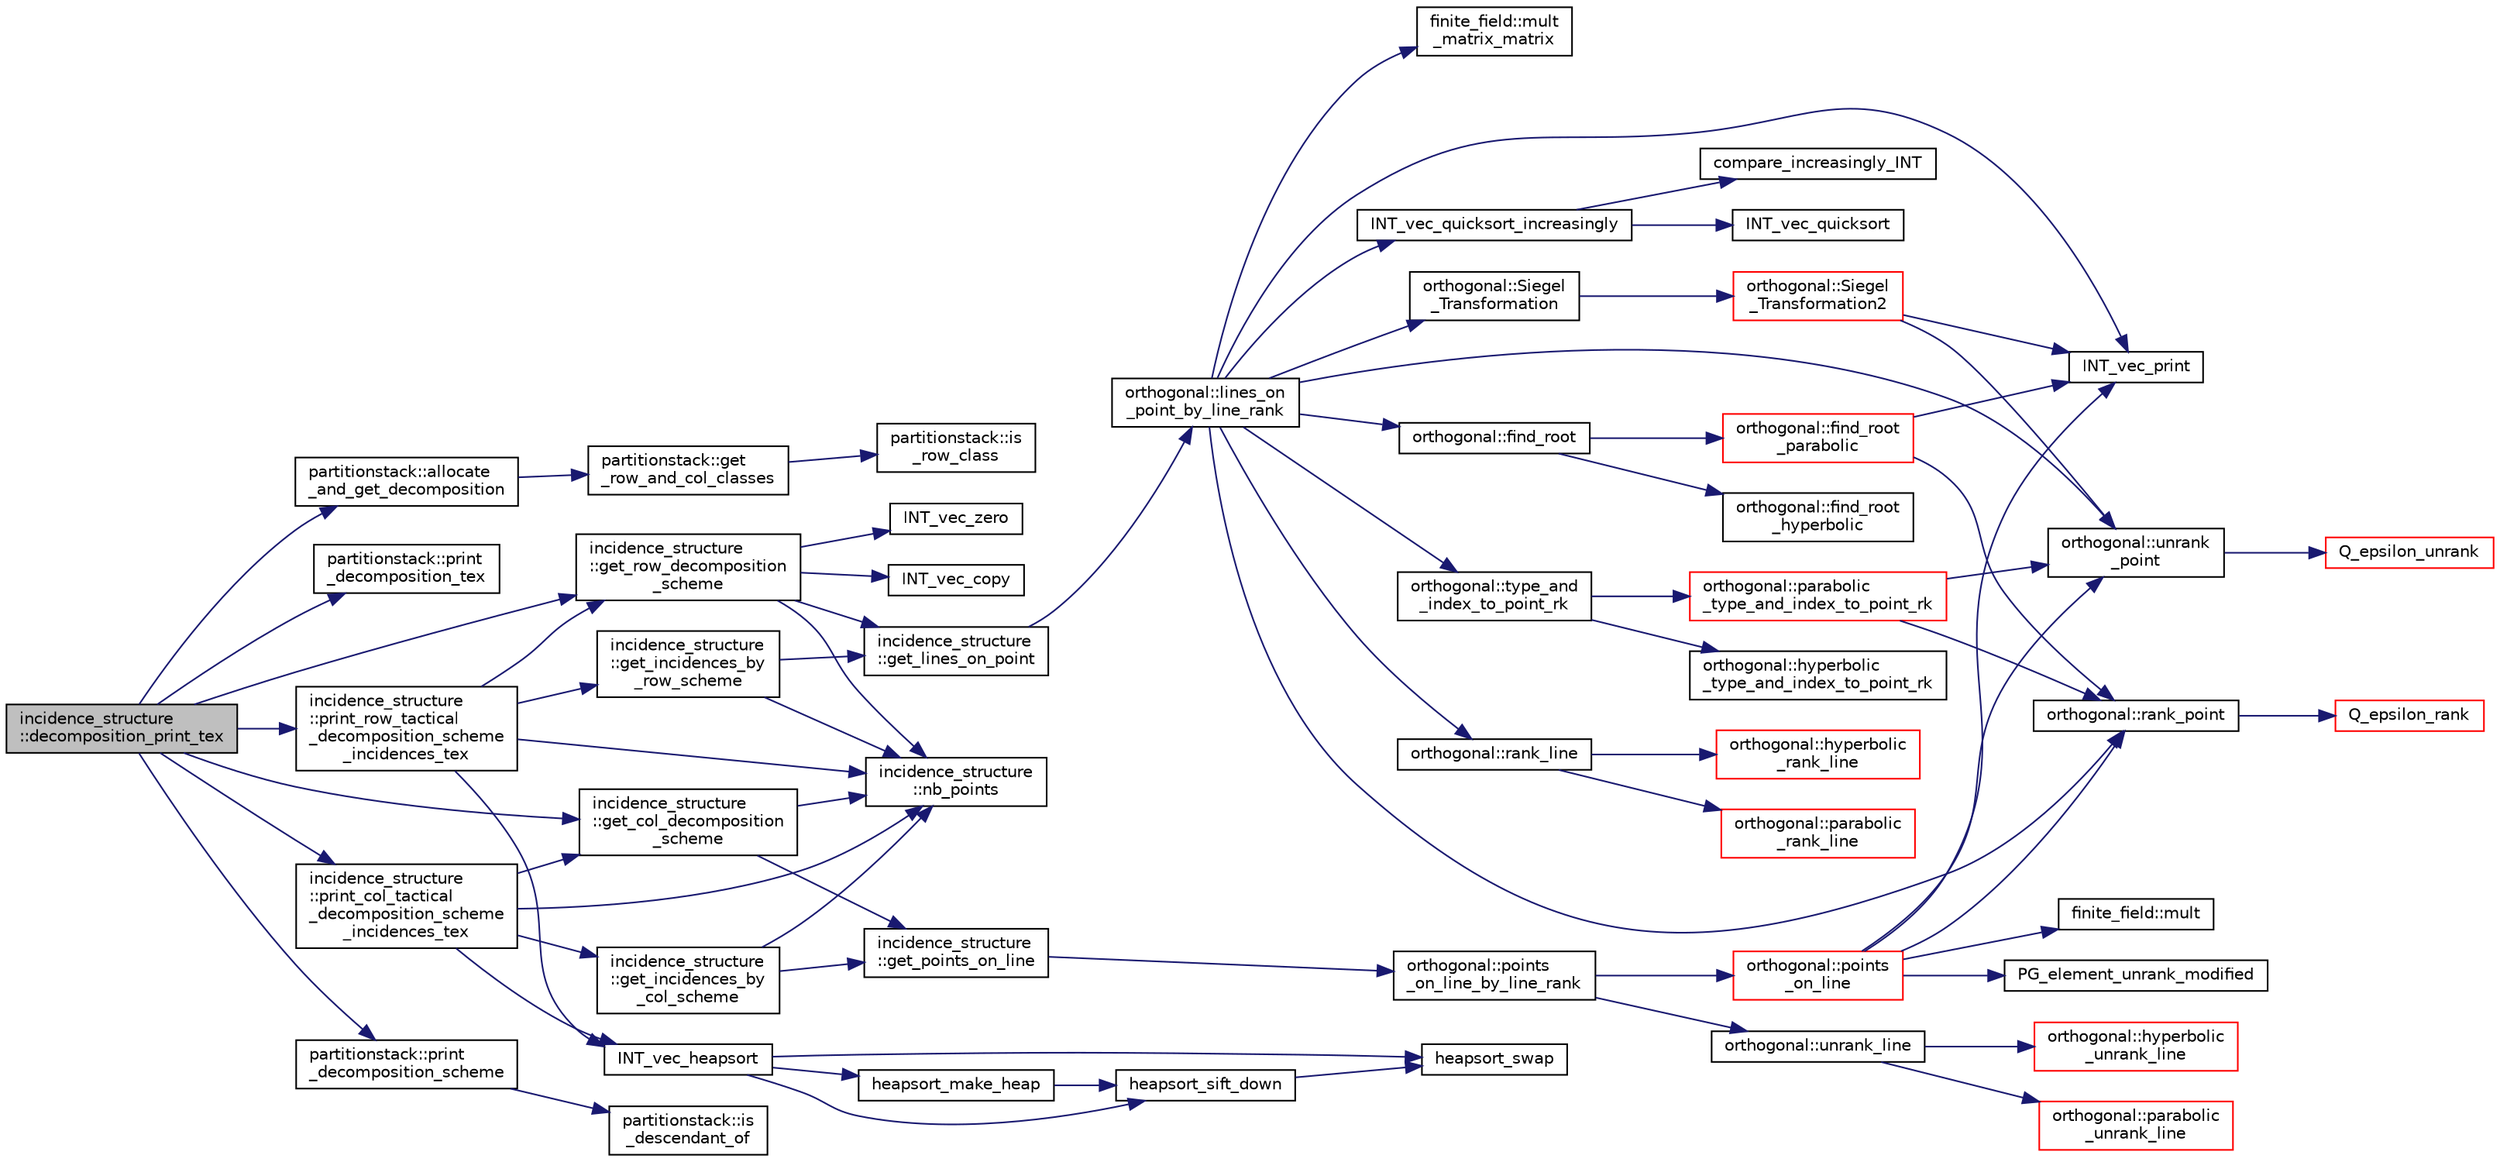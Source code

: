digraph "incidence_structure::decomposition_print_tex"
{
  edge [fontname="Helvetica",fontsize="10",labelfontname="Helvetica",labelfontsize="10"];
  node [fontname="Helvetica",fontsize="10",shape=record];
  rankdir="LR";
  Node1530 [label="incidence_structure\l::decomposition_print_tex",height=0.2,width=0.4,color="black", fillcolor="grey75", style="filled", fontcolor="black"];
  Node1530 -> Node1531 [color="midnightblue",fontsize="10",style="solid",fontname="Helvetica"];
  Node1531 [label="partitionstack::allocate\l_and_get_decomposition",height=0.2,width=0.4,color="black", fillcolor="white", style="filled",URL="$d3/d87/classpartitionstack.html#a3cd13923b18c41d37259ed943f331208"];
  Node1531 -> Node1532 [color="midnightblue",fontsize="10",style="solid",fontname="Helvetica"];
  Node1532 [label="partitionstack::get\l_row_and_col_classes",height=0.2,width=0.4,color="black", fillcolor="white", style="filled",URL="$d3/d87/classpartitionstack.html#a127a6965905c3f08c50ee09a100cb465"];
  Node1532 -> Node1533 [color="midnightblue",fontsize="10",style="solid",fontname="Helvetica"];
  Node1533 [label="partitionstack::is\l_row_class",height=0.2,width=0.4,color="black", fillcolor="white", style="filled",URL="$d3/d87/classpartitionstack.html#ad8497b40f1c327d3eb2fb2b993d88bb7"];
  Node1530 -> Node1534 [color="midnightblue",fontsize="10",style="solid",fontname="Helvetica"];
  Node1534 [label="partitionstack::print\l_decomposition_tex",height=0.2,width=0.4,color="black", fillcolor="white", style="filled",URL="$d3/d87/classpartitionstack.html#a03002ce13980e4fc68f4b6ca68afb2f1"];
  Node1530 -> Node1535 [color="midnightblue",fontsize="10",style="solid",fontname="Helvetica"];
  Node1535 [label="incidence_structure\l::get_row_decomposition\l_scheme",height=0.2,width=0.4,color="black", fillcolor="white", style="filled",URL="$da/d8a/classincidence__structure.html#aa0ad04253ba8e75bb15900ee8b01c9aa"];
  Node1535 -> Node1536 [color="midnightblue",fontsize="10",style="solid",fontname="Helvetica"];
  Node1536 [label="INT_vec_zero",height=0.2,width=0.4,color="black", fillcolor="white", style="filled",URL="$df/dbf/sajeeb_8_c.html#aa8c9c7977203577026080f546fe4980f"];
  Node1535 -> Node1537 [color="midnightblue",fontsize="10",style="solid",fontname="Helvetica"];
  Node1537 [label="incidence_structure\l::get_lines_on_point",height=0.2,width=0.4,color="black", fillcolor="white", style="filled",URL="$da/d8a/classincidence__structure.html#a09148fd9478525b4a65c8e44833d1861"];
  Node1537 -> Node1538 [color="midnightblue",fontsize="10",style="solid",fontname="Helvetica"];
  Node1538 [label="orthogonal::lines_on\l_point_by_line_rank",height=0.2,width=0.4,color="black", fillcolor="white", style="filled",URL="$d7/daa/classorthogonal.html#adc21874b6da3cd3585c704994fb538aa"];
  Node1538 -> Node1539 [color="midnightblue",fontsize="10",style="solid",fontname="Helvetica"];
  Node1539 [label="orthogonal::type_and\l_index_to_point_rk",height=0.2,width=0.4,color="black", fillcolor="white", style="filled",URL="$d7/daa/classorthogonal.html#a319ef460cdfe3247d336c3fb482901eb"];
  Node1539 -> Node1540 [color="midnightblue",fontsize="10",style="solid",fontname="Helvetica"];
  Node1540 [label="orthogonal::hyperbolic\l_type_and_index_to_point_rk",height=0.2,width=0.4,color="black", fillcolor="white", style="filled",URL="$d7/daa/classorthogonal.html#af31cd843ff2e6eb4fe1ba9c49e62d1b8"];
  Node1539 -> Node1541 [color="midnightblue",fontsize="10",style="solid",fontname="Helvetica"];
  Node1541 [label="orthogonal::parabolic\l_type_and_index_to_point_rk",height=0.2,width=0.4,color="red", fillcolor="white", style="filled",URL="$d7/daa/classorthogonal.html#a67c316cf01b382762e6ac372f522d106"];
  Node1541 -> Node1542 [color="midnightblue",fontsize="10",style="solid",fontname="Helvetica"];
  Node1542 [label="orthogonal::unrank\l_point",height=0.2,width=0.4,color="black", fillcolor="white", style="filled",URL="$d7/daa/classorthogonal.html#ab655117100f7c66c19817b84ac5ac0a0"];
  Node1542 -> Node1543 [color="midnightblue",fontsize="10",style="solid",fontname="Helvetica"];
  Node1543 [label="Q_epsilon_unrank",height=0.2,width=0.4,color="red", fillcolor="white", style="filled",URL="$d4/d67/geometry_8h.html#af162c4d30d4a6528299e37551c353e7b"];
  Node1541 -> Node1564 [color="midnightblue",fontsize="10",style="solid",fontname="Helvetica"];
  Node1564 [label="orthogonal::rank_point",height=0.2,width=0.4,color="black", fillcolor="white", style="filled",URL="$d7/daa/classorthogonal.html#adb4f1528590a804b3c011a68c9ebf655"];
  Node1564 -> Node1565 [color="midnightblue",fontsize="10",style="solid",fontname="Helvetica"];
  Node1565 [label="Q_epsilon_rank",height=0.2,width=0.4,color="red", fillcolor="white", style="filled",URL="$d4/d67/geometry_8h.html#a0949e1151174e2988aa697cb31942e97"];
  Node1538 -> Node1542 [color="midnightblue",fontsize="10",style="solid",fontname="Helvetica"];
  Node1538 -> Node1602 [color="midnightblue",fontsize="10",style="solid",fontname="Helvetica"];
  Node1602 [label="orthogonal::find_root",height=0.2,width=0.4,color="black", fillcolor="white", style="filled",URL="$d7/daa/classorthogonal.html#a7cad6e763a1f49ab5e372a26f5cdf247"];
  Node1602 -> Node1603 [color="midnightblue",fontsize="10",style="solid",fontname="Helvetica"];
  Node1603 [label="orthogonal::find_root\l_hyperbolic",height=0.2,width=0.4,color="black", fillcolor="white", style="filled",URL="$d7/daa/classorthogonal.html#a4cb66d7aec283cd032a99cb9b2b9992d"];
  Node1602 -> Node1604 [color="midnightblue",fontsize="10",style="solid",fontname="Helvetica"];
  Node1604 [label="orthogonal::find_root\l_parabolic",height=0.2,width=0.4,color="red", fillcolor="white", style="filled",URL="$d7/daa/classorthogonal.html#a2e4453bb31692707f8a9e8b660b2e136"];
  Node1604 -> Node1572 [color="midnightblue",fontsize="10",style="solid",fontname="Helvetica"];
  Node1572 [label="INT_vec_print",height=0.2,width=0.4,color="black", fillcolor="white", style="filled",URL="$df/dbf/sajeeb_8_c.html#a79a5901af0b47dd0d694109543c027fe"];
  Node1604 -> Node1564 [color="midnightblue",fontsize="10",style="solid",fontname="Helvetica"];
  Node1538 -> Node1607 [color="midnightblue",fontsize="10",style="solid",fontname="Helvetica"];
  Node1607 [label="orthogonal::Siegel\l_Transformation",height=0.2,width=0.4,color="black", fillcolor="white", style="filled",URL="$d7/daa/classorthogonal.html#a27258e68c99323ac8de66fedbe565a3d"];
  Node1607 -> Node1608 [color="midnightblue",fontsize="10",style="solid",fontname="Helvetica"];
  Node1608 [label="orthogonal::Siegel\l_Transformation2",height=0.2,width=0.4,color="red", fillcolor="white", style="filled",URL="$d7/daa/classorthogonal.html#aaf1945ebd71495f1b362e5091d4b30ec"];
  Node1608 -> Node1542 [color="midnightblue",fontsize="10",style="solid",fontname="Helvetica"];
  Node1608 -> Node1572 [color="midnightblue",fontsize="10",style="solid",fontname="Helvetica"];
  Node1538 -> Node1616 [color="midnightblue",fontsize="10",style="solid",fontname="Helvetica"];
  Node1616 [label="finite_field::mult\l_matrix_matrix",height=0.2,width=0.4,color="black", fillcolor="white", style="filled",URL="$df/d5a/classfinite__field.html#a5e28706b815838d0ec34de1fa74bc3c4"];
  Node1538 -> Node1564 [color="midnightblue",fontsize="10",style="solid",fontname="Helvetica"];
  Node1538 -> Node1630 [color="midnightblue",fontsize="10",style="solid",fontname="Helvetica"];
  Node1630 [label="orthogonal::rank_line",height=0.2,width=0.4,color="black", fillcolor="white", style="filled",URL="$d7/daa/classorthogonal.html#a5e1b5a3eb76840f425e71f25dabcd470"];
  Node1630 -> Node1631 [color="midnightblue",fontsize="10",style="solid",fontname="Helvetica"];
  Node1631 [label="orthogonal::hyperbolic\l_rank_line",height=0.2,width=0.4,color="red", fillcolor="white", style="filled",URL="$d7/daa/classorthogonal.html#a2810f9a6851f445b03fdbfe2a888e9f5"];
  Node1630 -> Node1685 [color="midnightblue",fontsize="10",style="solid",fontname="Helvetica"];
  Node1685 [label="orthogonal::parabolic\l_rank_line",height=0.2,width=0.4,color="red", fillcolor="white", style="filled",URL="$d7/daa/classorthogonal.html#a7df334ceca90bc5b90c56354dbaf45c9"];
  Node1538 -> Node1707 [color="midnightblue",fontsize="10",style="solid",fontname="Helvetica"];
  Node1707 [label="INT_vec_quicksort_increasingly",height=0.2,width=0.4,color="black", fillcolor="white", style="filled",URL="$d5/de2/foundations_2data__structures_2data__structures_8h.html#a31ccee746bc644f58816c67bc3a0e237"];
  Node1707 -> Node1708 [color="midnightblue",fontsize="10",style="solid",fontname="Helvetica"];
  Node1708 [label="INT_vec_quicksort",height=0.2,width=0.4,color="black", fillcolor="white", style="filled",URL="$d4/dd7/sorting_8_c.html#a06b413b423531ad098e9536031cc91ef"];
  Node1707 -> Node1709 [color="midnightblue",fontsize="10",style="solid",fontname="Helvetica"];
  Node1709 [label="compare_increasingly_INT",height=0.2,width=0.4,color="black", fillcolor="white", style="filled",URL="$d4/dd7/sorting_8_c.html#aa182150f114c64f81fcefcbc6d292790"];
  Node1538 -> Node1572 [color="midnightblue",fontsize="10",style="solid",fontname="Helvetica"];
  Node1535 -> Node1710 [color="midnightblue",fontsize="10",style="solid",fontname="Helvetica"];
  Node1710 [label="incidence_structure\l::nb_points",height=0.2,width=0.4,color="black", fillcolor="white", style="filled",URL="$da/d8a/classincidence__structure.html#aff5f6bfdc7470e73082ee6faacf0af64"];
  Node1535 -> Node1620 [color="midnightblue",fontsize="10",style="solid",fontname="Helvetica"];
  Node1620 [label="INT_vec_copy",height=0.2,width=0.4,color="black", fillcolor="white", style="filled",URL="$df/dbf/sajeeb_8_c.html#ac2d875e27e009af6ec04d17254d11075"];
  Node1530 -> Node1711 [color="midnightblue",fontsize="10",style="solid",fontname="Helvetica"];
  Node1711 [label="partitionstack::print\l_decomposition_scheme",height=0.2,width=0.4,color="black", fillcolor="white", style="filled",URL="$d3/d87/classpartitionstack.html#a988c07dc47753333f43dfc393f86f3f7"];
  Node1711 -> Node1712 [color="midnightblue",fontsize="10",style="solid",fontname="Helvetica"];
  Node1712 [label="partitionstack::is\l_descendant_of",height=0.2,width=0.4,color="black", fillcolor="white", style="filled",URL="$d3/d87/classpartitionstack.html#ad5185008e6077511fc180402530e0cc7"];
  Node1530 -> Node1713 [color="midnightblue",fontsize="10",style="solid",fontname="Helvetica"];
  Node1713 [label="incidence_structure\l::print_row_tactical\l_decomposition_scheme\l_incidences_tex",height=0.2,width=0.4,color="black", fillcolor="white", style="filled",URL="$da/d8a/classincidence__structure.html#a23279d5c98b702de05171c245d5375fa"];
  Node1713 -> Node1535 [color="midnightblue",fontsize="10",style="solid",fontname="Helvetica"];
  Node1713 -> Node1714 [color="midnightblue",fontsize="10",style="solid",fontname="Helvetica"];
  Node1714 [label="incidence_structure\l::get_incidences_by\l_row_scheme",height=0.2,width=0.4,color="black", fillcolor="white", style="filled",URL="$da/d8a/classincidence__structure.html#addab249e03244133841bd793389c792c"];
  Node1714 -> Node1537 [color="midnightblue",fontsize="10",style="solid",fontname="Helvetica"];
  Node1714 -> Node1710 [color="midnightblue",fontsize="10",style="solid",fontname="Helvetica"];
  Node1713 -> Node1710 [color="midnightblue",fontsize="10",style="solid",fontname="Helvetica"];
  Node1713 -> Node1715 [color="midnightblue",fontsize="10",style="solid",fontname="Helvetica"];
  Node1715 [label="INT_vec_heapsort",height=0.2,width=0.4,color="black", fillcolor="white", style="filled",URL="$d5/de2/foundations_2data__structures_2data__structures_8h.html#a3590ad9987f801fbfc94634300182f39"];
  Node1715 -> Node1716 [color="midnightblue",fontsize="10",style="solid",fontname="Helvetica"];
  Node1716 [label="heapsort_make_heap",height=0.2,width=0.4,color="black", fillcolor="white", style="filled",URL="$d4/dd7/sorting_8_c.html#a42f24453d7d77eeb1338ebd1a13cfdbb"];
  Node1716 -> Node1717 [color="midnightblue",fontsize="10",style="solid",fontname="Helvetica"];
  Node1717 [label="heapsort_sift_down",height=0.2,width=0.4,color="black", fillcolor="white", style="filled",URL="$d4/dd7/sorting_8_c.html#a65cbb1a6a3f01f511673705437ddc18b"];
  Node1717 -> Node1718 [color="midnightblue",fontsize="10",style="solid",fontname="Helvetica"];
  Node1718 [label="heapsort_swap",height=0.2,width=0.4,color="black", fillcolor="white", style="filled",URL="$d4/dd7/sorting_8_c.html#a8f048362e6065297b19b6975bcbbfcc6"];
  Node1715 -> Node1718 [color="midnightblue",fontsize="10",style="solid",fontname="Helvetica"];
  Node1715 -> Node1717 [color="midnightblue",fontsize="10",style="solid",fontname="Helvetica"];
  Node1530 -> Node1719 [color="midnightblue",fontsize="10",style="solid",fontname="Helvetica"];
  Node1719 [label="incidence_structure\l::get_col_decomposition\l_scheme",height=0.2,width=0.4,color="black", fillcolor="white", style="filled",URL="$da/d8a/classincidence__structure.html#a576b9add81a037a3d8f566ce28541673"];
  Node1719 -> Node1710 [color="midnightblue",fontsize="10",style="solid",fontname="Helvetica"];
  Node1719 -> Node1720 [color="midnightblue",fontsize="10",style="solid",fontname="Helvetica"];
  Node1720 [label="incidence_structure\l::get_points_on_line",height=0.2,width=0.4,color="black", fillcolor="white", style="filled",URL="$da/d8a/classincidence__structure.html#a1baf0d372125123bf55d27dacc720bda"];
  Node1720 -> Node1721 [color="midnightblue",fontsize="10",style="solid",fontname="Helvetica"];
  Node1721 [label="orthogonal::points\l_on_line_by_line_rank",height=0.2,width=0.4,color="black", fillcolor="white", style="filled",URL="$d7/daa/classorthogonal.html#aec3f511b69d0a28340f93d6f904c5daa"];
  Node1721 -> Node1722 [color="midnightblue",fontsize="10",style="solid",fontname="Helvetica"];
  Node1722 [label="orthogonal::unrank_line",height=0.2,width=0.4,color="black", fillcolor="white", style="filled",URL="$d7/daa/classorthogonal.html#a27fec576f6e11b80dd4503fa3cf7611e"];
  Node1722 -> Node1723 [color="midnightblue",fontsize="10",style="solid",fontname="Helvetica"];
  Node1723 [label="orthogonal::hyperbolic\l_unrank_line",height=0.2,width=0.4,color="red", fillcolor="white", style="filled",URL="$d7/daa/classorthogonal.html#a94952194cdcc478feb676e97e2e272f2"];
  Node1722 -> Node1731 [color="midnightblue",fontsize="10",style="solid",fontname="Helvetica"];
  Node1731 [label="orthogonal::parabolic\l_unrank_line",height=0.2,width=0.4,color="red", fillcolor="white", style="filled",URL="$d7/daa/classorthogonal.html#a449cc51a62e11b8699befe951b0f8a4c"];
  Node1721 -> Node1751 [color="midnightblue",fontsize="10",style="solid",fontname="Helvetica"];
  Node1751 [label="orthogonal::points\l_on_line",height=0.2,width=0.4,color="red", fillcolor="white", style="filled",URL="$d7/daa/classorthogonal.html#afe1cc564902cc557d4d4d2ff85ee6839"];
  Node1751 -> Node1542 [color="midnightblue",fontsize="10",style="solid",fontname="Helvetica"];
  Node1751 -> Node1572 [color="midnightblue",fontsize="10",style="solid",fontname="Helvetica"];
  Node1751 -> Node1752 [color="midnightblue",fontsize="10",style="solid",fontname="Helvetica"];
  Node1752 [label="PG_element_unrank_modified",height=0.2,width=0.4,color="black", fillcolor="white", style="filled",URL="$d4/d67/geometry_8h.html#a83ae9b605d496f6a90345303f6efae64"];
  Node1751 -> Node1594 [color="midnightblue",fontsize="10",style="solid",fontname="Helvetica"];
  Node1594 [label="finite_field::mult",height=0.2,width=0.4,color="black", fillcolor="white", style="filled",URL="$df/d5a/classfinite__field.html#a24fb5917aa6d4d656fd855b7f44a13b0"];
  Node1751 -> Node1564 [color="midnightblue",fontsize="10",style="solid",fontname="Helvetica"];
  Node1530 -> Node1753 [color="midnightblue",fontsize="10",style="solid",fontname="Helvetica"];
  Node1753 [label="incidence_structure\l::print_col_tactical\l_decomposition_scheme\l_incidences_tex",height=0.2,width=0.4,color="black", fillcolor="white", style="filled",URL="$da/d8a/classincidence__structure.html#a56e24435baf9162d6c00080972b49b2c"];
  Node1753 -> Node1719 [color="midnightblue",fontsize="10",style="solid",fontname="Helvetica"];
  Node1753 -> Node1754 [color="midnightblue",fontsize="10",style="solid",fontname="Helvetica"];
  Node1754 [label="incidence_structure\l::get_incidences_by\l_col_scheme",height=0.2,width=0.4,color="black", fillcolor="white", style="filled",URL="$da/d8a/classincidence__structure.html#adacdd5e58318775f9d3049cbdf47c9ad"];
  Node1754 -> Node1710 [color="midnightblue",fontsize="10",style="solid",fontname="Helvetica"];
  Node1754 -> Node1720 [color="midnightblue",fontsize="10",style="solid",fontname="Helvetica"];
  Node1753 -> Node1710 [color="midnightblue",fontsize="10",style="solid",fontname="Helvetica"];
  Node1753 -> Node1715 [color="midnightblue",fontsize="10",style="solid",fontname="Helvetica"];
}
